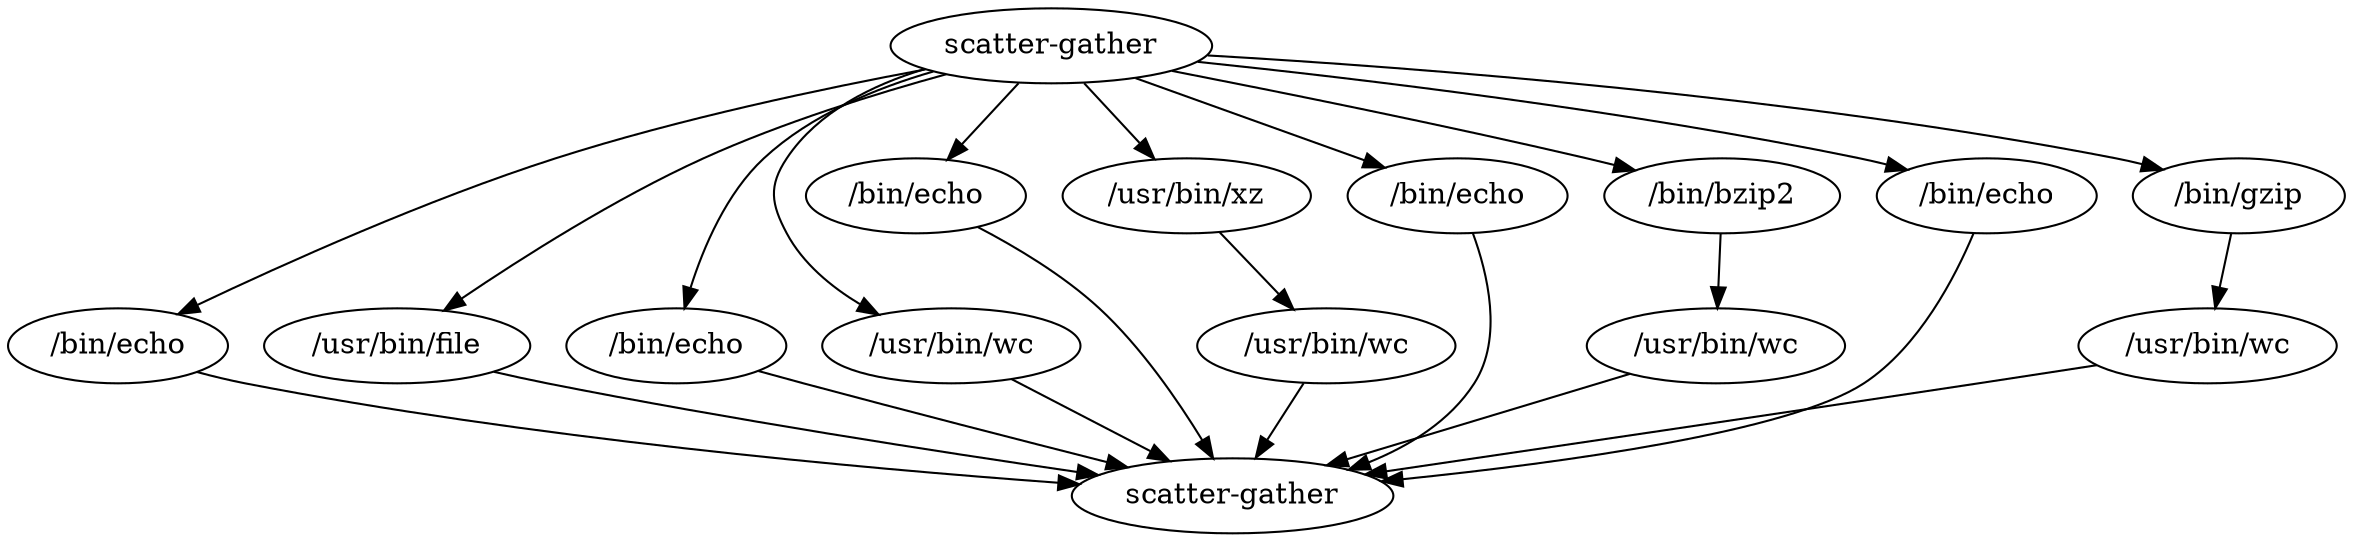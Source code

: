 digraph {
	n0 [label="scatter-gather"];
	n0 -> n1;
	n0 -> n3;
	n0 -> n4;
	n0 -> n5;
	n0 -> n6;
	n0 -> n7;
	n0 -> n9;
	n0 -> n10;
	n0 -> n12;
	n0 -> n13;
	n1 [label="/bin/echo"];
	n1 -> n2;
	n2 [label="scatter-gather"];
	n3 [label="/usr/bin/file"];
	n3 -> n2;
	n4 [label="/bin/echo"];
	n4 -> n2;
	n5 [label="/usr/bin/wc"];
	n5 -> n2;
	n6 [label="/bin/echo"];
	n6 -> n2;
	n7 [label="/usr/bin/xz"];
	n7 -> n8;
	n8 [label="/usr/bin/wc"];
	n8 -> n2;
	n9 [label="/bin/echo"];
	n9 -> n2;
	n10 [label="/bin/bzip2"];
	n10 -> n11;
	n11 [label="/usr/bin/wc"];
	n11 -> n2;
	n12 [label="/bin/echo"];
	n12 -> n2;
	n13 [label="/bin/gzip"];
	n13 -> n14;
	n14 [label="/usr/bin/wc"];
	n14 -> n2;
}